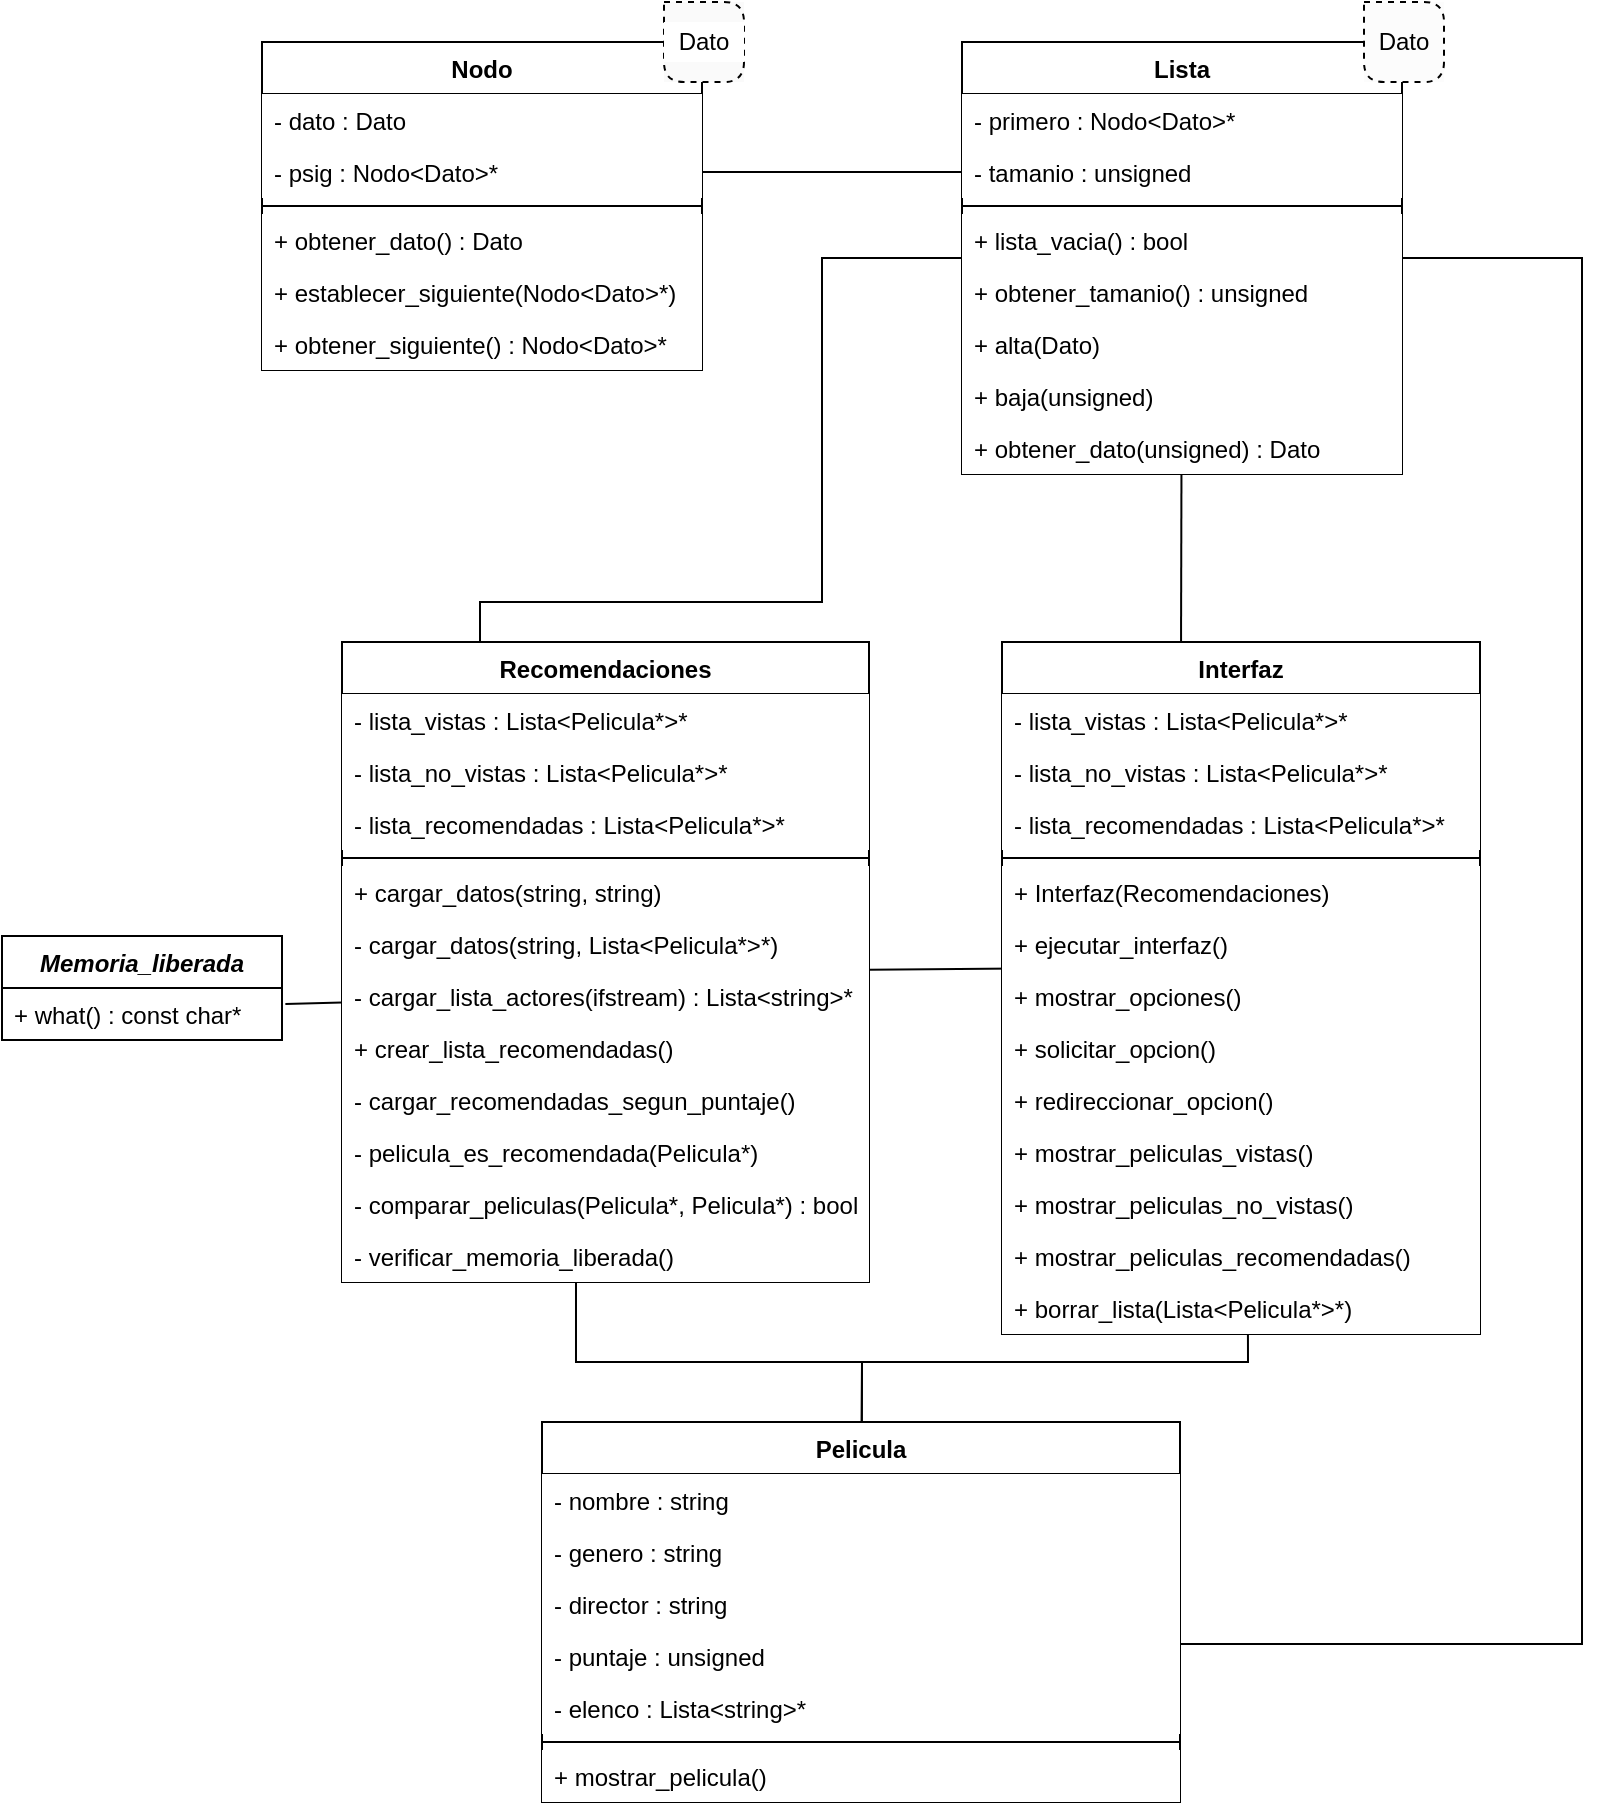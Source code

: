 <mxfile version="13.4.2" type="github">
  <diagram id="9dh1zZpuQxdGnGn2-EJ5" name="Page-1">
    <mxGraphModel dx="2893" dy="1607" grid="1" gridSize="10" guides="1" tooltips="1" connect="1" arrows="1" fold="1" page="1" pageScale="1" pageWidth="827" pageHeight="1169" math="0" shadow="0">
      <root>
        <mxCell id="0" />
        <mxCell id="1" parent="0" />
        <mxCell id="n-AFm8av6x-7B9_5lniA-15" value="" style="group" parent="1" vertex="1" connectable="0">
          <mxGeometry x="130" y="40" width="220" height="190" as="geometry" />
        </mxCell>
        <mxCell id="aDNBMNtZ098S1T6gU87t-5" value="Nodo" style="swimlane;fontStyle=1;align=center;verticalAlign=top;childLayout=stackLayout;horizontal=1;startSize=26;horizontalStack=0;resizeParent=1;resizeParentMax=0;resizeLast=0;collapsible=1;marginBottom=0;" parent="n-AFm8av6x-7B9_5lniA-15" vertex="1">
          <mxGeometry width="220" height="164" as="geometry" />
        </mxCell>
        <mxCell id="aDNBMNtZ098S1T6gU87t-6" value="- dato : Dato" style="text;strokeColor=none;fillColor=#FFFFFF;align=left;verticalAlign=top;spacingLeft=4;spacingRight=4;overflow=hidden;rotatable=0;points=[[0,0.5],[1,0.5]];portConstraint=eastwest;" parent="aDNBMNtZ098S1T6gU87t-5" vertex="1">
          <mxGeometry y="26" width="220" height="26" as="geometry" />
        </mxCell>
        <mxCell id="n-AFm8av6x-7B9_5lniA-1" value="- psig : Nodo&lt;Dato&gt;*" style="text;strokeColor=none;fillColor=#FFFFFF;align=left;verticalAlign=top;spacingLeft=4;spacingRight=4;overflow=hidden;rotatable=0;points=[[0,0.5],[1,0.5]];portConstraint=eastwest;" parent="aDNBMNtZ098S1T6gU87t-5" vertex="1">
          <mxGeometry y="52" width="220" height="26" as="geometry" />
        </mxCell>
        <mxCell id="aDNBMNtZ098S1T6gU87t-7" value="" style="line;strokeWidth=1;fillColor=none;align=left;verticalAlign=middle;spacingTop=-1;spacingLeft=3;spacingRight=3;rotatable=0;labelPosition=right;points=[];portConstraint=eastwest;" parent="aDNBMNtZ098S1T6gU87t-5" vertex="1">
          <mxGeometry y="78" width="220" height="8" as="geometry" />
        </mxCell>
        <mxCell id="n-AFm8av6x-7B9_5lniA-12" value="+ obtener_dato() : Dato" style="text;strokeColor=none;fillColor=#FFFFFF;align=left;verticalAlign=top;spacingLeft=4;spacingRight=4;overflow=hidden;rotatable=0;points=[[0,0.5],[1,0.5]];portConstraint=eastwest;" parent="aDNBMNtZ098S1T6gU87t-5" vertex="1">
          <mxGeometry y="86" width="220" height="26" as="geometry" />
        </mxCell>
        <mxCell id="n-AFm8av6x-7B9_5lniA-13" value="+ establecer_siguiente(Nodo&lt;Dato&gt;*)" style="text;strokeColor=none;fillColor=#FFFFFF;align=left;verticalAlign=top;spacingLeft=4;spacingRight=4;overflow=hidden;rotatable=0;points=[[0,0.5],[1,0.5]];portConstraint=eastwest;" parent="aDNBMNtZ098S1T6gU87t-5" vertex="1">
          <mxGeometry y="112" width="220" height="26" as="geometry" />
        </mxCell>
        <mxCell id="n-AFm8av6x-7B9_5lniA-14" value="+ obtener_siguiente() : Nodo&lt;Dato&gt;*" style="text;strokeColor=none;fillColor=#FFFFFF;align=left;verticalAlign=top;spacingLeft=4;spacingRight=4;overflow=hidden;rotatable=0;points=[[0,0.5],[1,0.5]];portConstraint=eastwest;" parent="aDNBMNtZ098S1T6gU87t-5" vertex="1">
          <mxGeometry y="138" width="220" height="26" as="geometry" />
        </mxCell>
        <mxCell id="n-AFm8av6x-7B9_5lniA-7" value="" style="group;fillColor=#FAFAFA;" parent="1" vertex="1" connectable="0">
          <mxGeometry x="331" y="20" width="40" height="40" as="geometry" />
        </mxCell>
        <mxCell id="n-AFm8av6x-7B9_5lniA-5" value="" style="endArrow=none;dashed=1;html=1;fillColor=#FFFFFF;" parent="n-AFm8av6x-7B9_5lniA-7" edge="1">
          <mxGeometry width="50" height="50" relative="1" as="geometry">
            <mxPoint as="sourcePoint" />
            <mxPoint as="targetPoint" />
            <Array as="points">
              <mxPoint x="40" />
              <mxPoint x="40" y="40" />
              <mxPoint y="40" />
            </Array>
          </mxGeometry>
        </mxCell>
        <mxCell id="n-AFm8av6x-7B9_5lniA-6" value="Dato" style="text;html=1;strokeColor=none;fillColor=#FFFFFF;align=center;verticalAlign=middle;whiteSpace=wrap;rounded=0;" parent="n-AFm8av6x-7B9_5lniA-7" vertex="1">
          <mxGeometry y="10" width="40" height="20" as="geometry" />
        </mxCell>
        <mxCell id="n-AFm8av6x-7B9_5lniA-76" style="edgeStyle=none;rounded=0;orthogonalLoop=1;jettySize=auto;html=1;fillColor=#FCFCFC;entryX=0.091;entryY=0.967;entryDx=0;entryDy=0;entryPerimeter=0;exitX=1;exitY=-0.003;exitDx=0;exitDy=0;exitPerimeter=0;" parent="1" source="n-AFm8av6x-7B9_5lniA-62" target="aDNBMNtZ098S1T6gU87t-40" edge="1">
          <mxGeometry relative="1" as="geometry">
            <mxPoint x="490" y="500" as="targetPoint" />
          </mxGeometry>
        </mxCell>
        <mxCell id="n-AFm8av6x-7B9_5lniA-73" style="edgeStyle=none;rounded=0;orthogonalLoop=1;jettySize=auto;html=1;entryX=0.444;entryY=-0.001;entryDx=0;entryDy=0;entryPerimeter=0;fillColor=#FCFCFC;" parent="1" source="aDNBMNtZ098S1T6gU87t-18" target="n-AFm8av6x-7B9_5lniA-63" edge="1">
          <mxGeometry relative="1" as="geometry">
            <Array as="points">
              <mxPoint x="430" y="700" />
              <mxPoint x="287" y="700" />
            </Array>
          </mxGeometry>
        </mxCell>
        <mxCell id="n-AFm8av6x-7B9_5lniA-74" style="edgeStyle=none;rounded=0;orthogonalLoop=1;jettySize=auto;html=1;entryX=0.514;entryY=0.002;entryDx=0;entryDy=0;entryPerimeter=0;fillColor=#FCFCFC;" parent="1" source="aDNBMNtZ098S1T6gU87t-18" target="n-AFm8av6x-7B9_5lniA-43" edge="1">
          <mxGeometry relative="1" as="geometry">
            <Array as="points">
              <mxPoint x="430" y="700" />
              <mxPoint x="623" y="700" />
            </Array>
          </mxGeometry>
        </mxCell>
        <mxCell id="n-AFm8av6x-7B9_5lniA-70" style="edgeStyle=none;rounded=0;orthogonalLoop=1;jettySize=auto;html=1;fillColor=#FCFCFC;" parent="1" source="n-AFm8av6x-7B9_5lniA-1" edge="1">
          <mxGeometry relative="1" as="geometry">
            <mxPoint x="520" y="105" as="targetPoint" />
          </mxGeometry>
        </mxCell>
        <mxCell id="n-AFm8av6x-7B9_5lniA-71" style="edgeStyle=none;rounded=0;orthogonalLoop=1;jettySize=auto;html=1;entryX=0.374;entryY=0.011;entryDx=0;entryDy=0;entryPerimeter=0;fillColor=#FCFCFC;" parent="1" source="n-AFm8av6x-7B9_5lniA-17" target="n-AFm8av6x-7B9_5lniA-38" edge="1">
          <mxGeometry relative="1" as="geometry" />
        </mxCell>
        <mxCell id="n-AFm8av6x-7B9_5lniA-72" style="rounded=0;orthogonalLoop=1;jettySize=auto;html=1;fillColor=#FCFCFC;" parent="1" source="n-AFm8av6x-7B9_5lniA-17" edge="1">
          <mxGeometry relative="1" as="geometry">
            <mxPoint x="239" y="366" as="targetPoint" />
            <Array as="points">
              <mxPoint x="410" y="148" />
              <mxPoint x="410" y="320" />
              <mxPoint x="239" y="320" />
            </Array>
          </mxGeometry>
        </mxCell>
        <mxCell id="n-AFm8av6x-7B9_5lniA-78" style="edgeStyle=none;rounded=0;orthogonalLoop=1;jettySize=auto;html=1;entryX=0.878;entryY=0.269;entryDx=0;entryDy=0;entryPerimeter=0;fillColor=#FCFCFC;" parent="1" source="n-AFm8av6x-7B9_5lniA-17" target="aDNBMNtZ098S1T6gU87t-25" edge="1">
          <mxGeometry relative="1" as="geometry">
            <Array as="points">
              <mxPoint x="790" y="148" />
              <mxPoint x="790" y="841" />
            </Array>
          </mxGeometry>
        </mxCell>
        <mxCell id="n-AFm8av6x-7B9_5lniA-16" value="" style="group;fillColor=#FFFFFF;" parent="1" vertex="1" connectable="0">
          <mxGeometry x="480" y="40" width="220" height="190" as="geometry" />
        </mxCell>
        <mxCell id="n-AFm8av6x-7B9_5lniA-17" value="Lista" style="swimlane;fontStyle=1;align=center;verticalAlign=top;childLayout=stackLayout;horizontal=1;startSize=26;horizontalStack=0;resizeParent=1;resizeParentMax=0;resizeLast=0;collapsible=1;marginBottom=0;" parent="n-AFm8av6x-7B9_5lniA-16" vertex="1">
          <mxGeometry width="220" height="216" as="geometry" />
        </mxCell>
        <mxCell id="n-AFm8av6x-7B9_5lniA-18" value="- primero : Nodo&lt;Dato&gt;*" style="text;strokeColor=none;fillColor=#FFFFFF;align=left;verticalAlign=top;spacingLeft=4;spacingRight=4;overflow=hidden;rotatable=0;points=[[0,0.5],[1,0.5]];portConstraint=eastwest;" parent="n-AFm8av6x-7B9_5lniA-17" vertex="1">
          <mxGeometry y="26" width="220" height="26" as="geometry" />
        </mxCell>
        <mxCell id="n-AFm8av6x-7B9_5lniA-19" value="- tamanio : unsigned" style="text;strokeColor=none;fillColor=#FFFFFF;align=left;verticalAlign=top;spacingLeft=4;spacingRight=4;overflow=hidden;rotatable=0;points=[[0,0.5],[1,0.5]];portConstraint=eastwest;" parent="n-AFm8av6x-7B9_5lniA-17" vertex="1">
          <mxGeometry y="52" width="220" height="26" as="geometry" />
        </mxCell>
        <mxCell id="n-AFm8av6x-7B9_5lniA-20" value="" style="line;strokeWidth=1;fillColor=none;align=left;verticalAlign=middle;spacingTop=-1;spacingLeft=3;spacingRight=3;rotatable=0;labelPosition=right;points=[];portConstraint=eastwest;" parent="n-AFm8av6x-7B9_5lniA-17" vertex="1">
          <mxGeometry y="78" width="220" height="8" as="geometry" />
        </mxCell>
        <mxCell id="n-AFm8av6x-7B9_5lniA-22" value="+ lista_vacia() : bool" style="text;strokeColor=none;fillColor=#FFFFFF;align=left;verticalAlign=top;spacingLeft=4;spacingRight=4;overflow=hidden;rotatable=0;points=[[0,0.5],[1,0.5]];portConstraint=eastwest;" parent="n-AFm8av6x-7B9_5lniA-17" vertex="1">
          <mxGeometry y="86" width="220" height="26" as="geometry" />
        </mxCell>
        <mxCell id="n-AFm8av6x-7B9_5lniA-23" value="+ obtener_tamanio() : unsigned" style="text;strokeColor=none;fillColor=#FFFFFF;align=left;verticalAlign=top;spacingLeft=4;spacingRight=4;overflow=hidden;rotatable=0;points=[[0,0.5],[1,0.5]];portConstraint=eastwest;" parent="n-AFm8av6x-7B9_5lniA-17" vertex="1">
          <mxGeometry y="112" width="220" height="26" as="geometry" />
        </mxCell>
        <mxCell id="n-AFm8av6x-7B9_5lniA-24" value="+ alta(Dato)" style="text;strokeColor=none;fillColor=#FFFFFF;align=left;verticalAlign=top;spacingLeft=4;spacingRight=4;overflow=hidden;rotatable=0;points=[[0,0.5],[1,0.5]];portConstraint=eastwest;" parent="n-AFm8av6x-7B9_5lniA-17" vertex="1">
          <mxGeometry y="138" width="220" height="26" as="geometry" />
        </mxCell>
        <mxCell id="n-AFm8av6x-7B9_5lniA-28" value="+ baja(unsigned)" style="text;strokeColor=none;fillColor=#FFFFFF;align=left;verticalAlign=top;spacingLeft=4;spacingRight=4;overflow=hidden;rotatable=0;points=[[0,0.5],[1,0.5]];portConstraint=eastwest;" parent="n-AFm8av6x-7B9_5lniA-17" vertex="1">
          <mxGeometry y="164" width="220" height="26" as="geometry" />
        </mxCell>
        <mxCell id="n-AFm8av6x-7B9_5lniA-29" value="+ obtener_dato(unsigned) : Dato" style="text;strokeColor=none;fillColor=#FFFFFF;align=left;verticalAlign=top;spacingLeft=4;spacingRight=4;overflow=hidden;rotatable=0;points=[[0,0.5],[1,0.5]];portConstraint=eastwest;" parent="n-AFm8av6x-7B9_5lniA-17" vertex="1">
          <mxGeometry y="190" width="220" height="26" as="geometry" />
        </mxCell>
        <mxCell id="n-AFm8av6x-7B9_5lniA-27" value="" style="group;fillColor=#FCFCFC;" parent="1" vertex="1" connectable="0">
          <mxGeometry x="681" y="20" width="40" height="40" as="geometry" />
        </mxCell>
        <mxCell id="n-AFm8av6x-7B9_5lniA-26" value="" style="endArrow=none;dashed=1;html=1;fillColor=#FFFFFF;" parent="n-AFm8av6x-7B9_5lniA-27" edge="1">
          <mxGeometry width="50" height="50" relative="1" as="geometry">
            <mxPoint as="sourcePoint" />
            <mxPoint as="targetPoint" />
            <Array as="points">
              <mxPoint x="40" />
              <mxPoint x="40" y="40" />
              <mxPoint y="40" />
            </Array>
          </mxGeometry>
        </mxCell>
        <mxCell id="n-AFm8av6x-7B9_5lniA-25" value="Dato" style="text;html=1;strokeColor=none;fillColor=none;align=center;verticalAlign=middle;whiteSpace=wrap;rounded=0;" parent="n-AFm8av6x-7B9_5lniA-27" vertex="1">
          <mxGeometry y="10" width="40" height="20" as="geometry" />
        </mxCell>
        <mxCell id="aDNBMNtZ098S1T6gU87t-37" value="Interfaz" style="swimlane;fontStyle=1;align=center;verticalAlign=top;childLayout=stackLayout;horizontal=1;startSize=26;horizontalStack=0;resizeParent=1;resizeParentMax=0;resizeLast=0;collapsible=1;marginBottom=0;fillColor=#FFFFFF;" parent="1" vertex="1">
          <mxGeometry x="500" y="340" width="239" height="346" as="geometry" />
        </mxCell>
        <mxCell id="aDNBMNtZ098S1T6gU87t-38" value="- lista_vistas : Lista&lt;Pelicula*&gt;*" style="text;strokeColor=none;fillColor=#FFFFFF;align=left;verticalAlign=top;spacingLeft=4;spacingRight=4;overflow=hidden;rotatable=0;points=[[0,0.5],[1,0.5]];portConstraint=eastwest;" parent="aDNBMNtZ098S1T6gU87t-37" vertex="1">
          <mxGeometry y="26" width="239" height="26" as="geometry" />
        </mxCell>
        <mxCell id="n-AFm8av6x-7B9_5lniA-38" value="- lista_no_vistas : Lista&lt;Pelicula*&gt;*" style="text;strokeColor=none;fillColor=#FFFFFF;align=left;verticalAlign=top;spacingLeft=4;spacingRight=4;overflow=hidden;rotatable=0;points=[[0,0.5],[1,0.5]];portConstraint=eastwest;" parent="aDNBMNtZ098S1T6gU87t-37" vertex="1">
          <mxGeometry y="52" width="239" height="26" as="geometry" />
        </mxCell>
        <mxCell id="n-AFm8av6x-7B9_5lniA-34" value="- lista_recomendadas : Lista&lt;Pelicula*&gt;*" style="text;strokeColor=none;fillColor=#FFFFFF;align=left;verticalAlign=top;spacingLeft=4;spacingRight=4;overflow=hidden;rotatable=0;points=[[0,0.5],[1,0.5]];portConstraint=eastwest;" parent="aDNBMNtZ098S1T6gU87t-37" vertex="1">
          <mxGeometry y="78" width="239" height="26" as="geometry" />
        </mxCell>
        <mxCell id="aDNBMNtZ098S1T6gU87t-39" value="" style="line;strokeWidth=1;fillColor=none;align=left;verticalAlign=middle;spacingTop=-1;spacingLeft=3;spacingRight=3;rotatable=0;labelPosition=right;points=[];portConstraint=eastwest;" parent="aDNBMNtZ098S1T6gU87t-37" vertex="1">
          <mxGeometry y="104" width="239" height="8" as="geometry" />
        </mxCell>
        <mxCell id="n-AFm8av6x-7B9_5lniA-39" value="+ Interfaz(Recomendaciones)" style="text;strokeColor=none;fillColor=#FFFFFF;align=left;verticalAlign=top;spacingLeft=4;spacingRight=4;overflow=hidden;rotatable=0;points=[[0,0.5],[1,0.5]];portConstraint=eastwest;" parent="aDNBMNtZ098S1T6gU87t-37" vertex="1">
          <mxGeometry y="112" width="239" height="26" as="geometry" />
        </mxCell>
        <mxCell id="aDNBMNtZ098S1T6gU87t-40" value="+ ejecutar_interfaz()" style="text;strokeColor=none;fillColor=#FFFFFF;align=left;verticalAlign=top;spacingLeft=4;spacingRight=4;overflow=hidden;rotatable=0;points=[[0,0.5],[1,0.5]];portConstraint=eastwest;" parent="aDNBMNtZ098S1T6gU87t-37" vertex="1">
          <mxGeometry y="138" width="239" height="26" as="geometry" />
        </mxCell>
        <mxCell id="aDNBMNtZ098S1T6gU87t-41" value="+ mostrar_opciones()" style="text;strokeColor=none;fillColor=#FFFFFF;align=left;verticalAlign=top;spacingLeft=4;spacingRight=4;overflow=hidden;rotatable=0;points=[[0,0.5],[1,0.5]];portConstraint=eastwest;" parent="aDNBMNtZ098S1T6gU87t-37" vertex="1">
          <mxGeometry y="164" width="239" height="26" as="geometry" />
        </mxCell>
        <mxCell id="aDNBMNtZ098S1T6gU87t-42" value="+ solicitar_opcion()" style="text;strokeColor=none;fillColor=#FFFFFF;align=left;verticalAlign=top;spacingLeft=4;spacingRight=4;overflow=hidden;rotatable=0;points=[[0,0.5],[1,0.5]];portConstraint=eastwest;" parent="aDNBMNtZ098S1T6gU87t-37" vertex="1">
          <mxGeometry y="190" width="239" height="26" as="geometry" />
        </mxCell>
        <mxCell id="n-AFm8av6x-7B9_5lniA-41" value="+ redireccionar_opcion()" style="text;strokeColor=none;fillColor=#FFFFFF;align=left;verticalAlign=top;spacingLeft=4;spacingRight=4;overflow=hidden;rotatable=0;points=[[0,0.5],[1,0.5]];portConstraint=eastwest;" parent="aDNBMNtZ098S1T6gU87t-37" vertex="1">
          <mxGeometry y="216" width="239" height="26" as="geometry" />
        </mxCell>
        <mxCell id="aDNBMNtZ098S1T6gU87t-43" value="+ mostrar_peliculas_vistas()" style="text;strokeColor=none;fillColor=#FFFFFF;align=left;verticalAlign=top;spacingLeft=4;spacingRight=4;overflow=hidden;rotatable=0;points=[[0,0.5],[1,0.5]];portConstraint=eastwest;" parent="aDNBMNtZ098S1T6gU87t-37" vertex="1">
          <mxGeometry y="242" width="239" height="26" as="geometry" />
        </mxCell>
        <mxCell id="n-AFm8av6x-7B9_5lniA-42" value="+ mostrar_peliculas_no_vistas()" style="text;strokeColor=none;fillColor=#FFFFFF;align=left;verticalAlign=top;spacingLeft=4;spacingRight=4;overflow=hidden;rotatable=0;points=[[0,0.5],[1,0.5]];portConstraint=eastwest;" parent="aDNBMNtZ098S1T6gU87t-37" vertex="1">
          <mxGeometry y="268" width="239" height="26" as="geometry" />
        </mxCell>
        <mxCell id="n-AFm8av6x-7B9_5lniA-43" value="+ mostrar_peliculas_recomendadas()" style="text;strokeColor=none;fillColor=#FFFFFF;align=left;verticalAlign=top;spacingLeft=4;spacingRight=4;overflow=hidden;rotatable=0;points=[[0,0.5],[1,0.5]];portConstraint=eastwest;" parent="aDNBMNtZ098S1T6gU87t-37" vertex="1">
          <mxGeometry y="294" width="239" height="26" as="geometry" />
        </mxCell>
        <mxCell id="qo-4sZpLzfLBjrqJbudx-18" value="+ borrar_lista(Lista&lt;Pelicula*&gt;*)" style="text;strokeColor=none;fillColor=#FFFFFF;align=left;verticalAlign=top;spacingLeft=4;spacingRight=4;overflow=hidden;rotatable=0;points=[[0,0.5],[1,0.5]];portConstraint=eastwest;" parent="aDNBMNtZ098S1T6gU87t-37" vertex="1">
          <mxGeometry y="320" width="239" height="26" as="geometry" />
        </mxCell>
        <mxCell id="aDNBMNtZ098S1T6gU87t-18" value="Pelicula" style="swimlane;fontStyle=1;align=center;verticalAlign=top;childLayout=stackLayout;horizontal=1;startSize=26;horizontalStack=0;resizeParent=1;resizeParentMax=0;resizeLast=0;collapsible=1;marginBottom=0;fillColor=#FFFFFF;" parent="1" vertex="1">
          <mxGeometry x="270" y="730" width="319" height="190" as="geometry" />
        </mxCell>
        <mxCell id="aDNBMNtZ098S1T6gU87t-19" value="- nombre : string" style="text;strokeColor=none;fillColor=#FFFFFF;align=left;verticalAlign=top;spacingLeft=4;spacingRight=4;overflow=hidden;rotatable=0;points=[[0,0.5],[1,0.5]];portConstraint=eastwest;" parent="aDNBMNtZ098S1T6gU87t-18" vertex="1">
          <mxGeometry y="26" width="319" height="26" as="geometry" />
        </mxCell>
        <mxCell id="aDNBMNtZ098S1T6gU87t-24" value="- genero : string" style="text;strokeColor=none;fillColor=#FFFFFF;align=left;verticalAlign=top;spacingLeft=4;spacingRight=4;overflow=hidden;rotatable=0;points=[[0,0.5],[1,0.5]];portConstraint=eastwest;" parent="aDNBMNtZ098S1T6gU87t-18" vertex="1">
          <mxGeometry y="52" width="319" height="26" as="geometry" />
        </mxCell>
        <mxCell id="aDNBMNtZ098S1T6gU87t-26" value="- director : string" style="text;strokeColor=none;fillColor=#FFFFFF;align=left;verticalAlign=top;spacingLeft=4;spacingRight=4;overflow=hidden;rotatable=0;points=[[0,0.5],[1,0.5]];portConstraint=eastwest;" parent="aDNBMNtZ098S1T6gU87t-18" vertex="1">
          <mxGeometry y="78" width="319" height="26" as="geometry" />
        </mxCell>
        <mxCell id="aDNBMNtZ098S1T6gU87t-25" value="- puntaje : unsigned" style="text;strokeColor=none;fillColor=#FFFFFF;align=left;verticalAlign=top;spacingLeft=4;spacingRight=4;overflow=hidden;rotatable=0;points=[[0,0.5],[1,0.5]];portConstraint=eastwest;" parent="aDNBMNtZ098S1T6gU87t-18" vertex="1">
          <mxGeometry y="104" width="319" height="26" as="geometry" />
        </mxCell>
        <mxCell id="aDNBMNtZ098S1T6gU87t-27" value="- elenco : Lista&lt;string&gt;*" style="text;strokeColor=none;fillColor=#FFFFFF;align=left;verticalAlign=top;spacingLeft=4;spacingRight=4;overflow=hidden;rotatable=0;points=[[0,0.5],[1,0.5]];portConstraint=eastwest;" parent="aDNBMNtZ098S1T6gU87t-18" vertex="1">
          <mxGeometry y="130" width="319" height="26" as="geometry" />
        </mxCell>
        <mxCell id="aDNBMNtZ098S1T6gU87t-20" value="" style="line;strokeWidth=1;fillColor=none;align=left;verticalAlign=middle;spacingTop=-1;spacingLeft=3;spacingRight=3;rotatable=0;labelPosition=right;points=[];portConstraint=eastwest;" parent="aDNBMNtZ098S1T6gU87t-18" vertex="1">
          <mxGeometry y="156" width="319" height="8" as="geometry" />
        </mxCell>
        <mxCell id="aDNBMNtZ098S1T6gU87t-21" value="+ mostrar_pelicula()" style="text;strokeColor=none;fillColor=#FFFFFF;align=left;verticalAlign=top;spacingLeft=4;spacingRight=4;overflow=hidden;rotatable=0;points=[[0,0.5],[1,0.5]];portConstraint=eastwest;" parent="aDNBMNtZ098S1T6gU87t-18" vertex="1">
          <mxGeometry y="164" width="319" height="26" as="geometry" />
        </mxCell>
        <mxCell id="n-AFm8av6x-7B9_5lniA-55" value="Recomendaciones" style="swimlane;fontStyle=1;align=center;verticalAlign=top;childLayout=stackLayout;horizontal=1;startSize=26;horizontalStack=0;resizeParent=1;resizeParentMax=0;resizeLast=0;collapsible=1;marginBottom=0;fillColor=#FFFFFF;strokeColor=#000000;" parent="1" vertex="1">
          <mxGeometry x="170" y="340" width="263.5" height="320" as="geometry" />
        </mxCell>
        <mxCell id="n-AFm8av6x-7B9_5lniA-56" value="- lista_vistas : Lista&lt;Pelicula*&gt;*" style="text;strokeColor=none;fillColor=#FFFFFF;align=left;verticalAlign=top;spacingLeft=4;spacingRight=4;overflow=hidden;rotatable=0;points=[[0,0.5],[1,0.5]];portConstraint=eastwest;" parent="n-AFm8av6x-7B9_5lniA-55" vertex="1">
          <mxGeometry y="26" width="263.5" height="26" as="geometry" />
        </mxCell>
        <mxCell id="n-AFm8av6x-7B9_5lniA-57" value="- lista_no_vistas : Lista&lt;Pelicula*&gt;*" style="text;strokeColor=none;fillColor=#FFFFFF;align=left;verticalAlign=top;spacingLeft=4;spacingRight=4;overflow=hidden;rotatable=0;points=[[0,0.5],[1,0.5]];portConstraint=eastwest;" parent="n-AFm8av6x-7B9_5lniA-55" vertex="1">
          <mxGeometry y="52" width="263.5" height="26" as="geometry" />
        </mxCell>
        <mxCell id="n-AFm8av6x-7B9_5lniA-58" value="- lista_recomendadas : Lista&lt;Pelicula*&gt;*" style="text;strokeColor=none;fillColor=#FFFFFF;align=left;verticalAlign=top;spacingLeft=4;spacingRight=4;overflow=hidden;rotatable=0;points=[[0,0.5],[1,0.5]];portConstraint=eastwest;" parent="n-AFm8av6x-7B9_5lniA-55" vertex="1">
          <mxGeometry y="78" width="263.5" height="26" as="geometry" />
        </mxCell>
        <mxCell id="n-AFm8av6x-7B9_5lniA-59" value="" style="line;strokeWidth=1;fillColor=none;align=left;verticalAlign=middle;spacingTop=-1;spacingLeft=3;spacingRight=3;rotatable=0;labelPosition=right;points=[];portConstraint=eastwest;" parent="n-AFm8av6x-7B9_5lniA-55" vertex="1">
          <mxGeometry y="104" width="263.5" height="8" as="geometry" />
        </mxCell>
        <mxCell id="n-AFm8av6x-7B9_5lniA-66" value="+ cargar_datos(string, string)" style="text;strokeColor=none;fillColor=#FFFFFF;align=left;verticalAlign=top;spacingLeft=4;spacingRight=4;overflow=hidden;rotatable=0;points=[[0,0.5],[1,0.5]];portConstraint=eastwest;" parent="n-AFm8av6x-7B9_5lniA-55" vertex="1">
          <mxGeometry y="112" width="263.5" height="26" as="geometry" />
        </mxCell>
        <mxCell id="n-AFm8av6x-7B9_5lniA-61" value="- cargar_datos(string, Lista&lt;Pelicula*&gt;*)" style="text;strokeColor=none;fillColor=#FFFFFF;align=left;verticalAlign=top;spacingLeft=4;spacingRight=4;overflow=hidden;rotatable=0;points=[[0,0.5],[1,0.5]];portConstraint=eastwest;" parent="n-AFm8av6x-7B9_5lniA-55" vertex="1">
          <mxGeometry y="138" width="263.5" height="26" as="geometry" />
        </mxCell>
        <mxCell id="n-AFm8av6x-7B9_5lniA-62" value="- cargar_lista_actores(ifstream) : Lista&lt;string&gt;*" style="text;strokeColor=none;fillColor=#FFFFFF;align=left;verticalAlign=top;spacingLeft=4;spacingRight=4;overflow=hidden;rotatable=0;points=[[0,0.5],[1,0.5]];portConstraint=eastwest;" parent="n-AFm8av6x-7B9_5lniA-55" vertex="1">
          <mxGeometry y="164" width="263.5" height="26" as="geometry" />
        </mxCell>
        <mxCell id="n-AFm8av6x-7B9_5lniA-67" value="+ crear_lista_recomendadas()" style="text;strokeColor=none;fillColor=#FFFFFF;align=left;verticalAlign=top;spacingLeft=4;spacingRight=4;overflow=hidden;rotatable=0;points=[[0,0.5],[1,0.5]];portConstraint=eastwest;" parent="n-AFm8av6x-7B9_5lniA-55" vertex="1">
          <mxGeometry y="190" width="263.5" height="26" as="geometry" />
        </mxCell>
        <mxCell id="n-AFm8av6x-7B9_5lniA-64" value="- cargar_recomendadas_segun_puntaje()" style="text;strokeColor=none;fillColor=#FFFFFF;align=left;verticalAlign=top;spacingLeft=4;spacingRight=4;overflow=hidden;rotatable=0;points=[[0,0.5],[1,0.5]];portConstraint=eastwest;" parent="n-AFm8av6x-7B9_5lniA-55" vertex="1">
          <mxGeometry y="216" width="263.5" height="26" as="geometry" />
        </mxCell>
        <mxCell id="n-AFm8av6x-7B9_5lniA-65" value="- pelicula_es_recomendada(Pelicula*)" style="text;strokeColor=none;fillColor=#FFFFFF;align=left;verticalAlign=top;spacingLeft=4;spacingRight=4;overflow=hidden;rotatable=0;points=[[0,0.5],[1,0.5]];portConstraint=eastwest;" parent="n-AFm8av6x-7B9_5lniA-55" vertex="1">
          <mxGeometry y="242" width="263.5" height="26" as="geometry" />
        </mxCell>
        <mxCell id="n-AFm8av6x-7B9_5lniA-60" value="- comparar_peliculas(Pelicula*, Pelicula*) : bool" style="text;strokeColor=none;fillColor=#FFFFFF;align=left;verticalAlign=top;spacingLeft=4;spacingRight=4;overflow=hidden;rotatable=0;points=[[0,0.5],[1,0.5]];portConstraint=eastwest;" parent="n-AFm8av6x-7B9_5lniA-55" vertex="1">
          <mxGeometry y="268" width="263.5" height="26" as="geometry" />
        </mxCell>
        <mxCell id="n-AFm8av6x-7B9_5lniA-63" value="- verificar_memoria_liberada()" style="text;strokeColor=none;fillColor=#FFFFFF;align=left;verticalAlign=top;spacingLeft=4;spacingRight=4;overflow=hidden;rotatable=0;points=[[0,0.5],[1,0.5]];portConstraint=eastwest;" parent="n-AFm8av6x-7B9_5lniA-55" vertex="1">
          <mxGeometry y="294" width="263.5" height="26" as="geometry" />
        </mxCell>
        <mxCell id="n-AFm8av6x-7B9_5lniA-44" value="Memoria_liberada" style="swimlane;fontStyle=3;align=center;verticalAlign=top;childLayout=stackLayout;horizontal=1;startSize=26;horizontalStack=0;resizeParent=1;resizeParentMax=0;resizeLast=0;collapsible=1;marginBottom=0;" parent="1" vertex="1">
          <mxGeometry y="487" width="140" height="52" as="geometry" />
        </mxCell>
        <mxCell id="n-AFm8av6x-7B9_5lniA-51" value="+ what() : const char*" style="text;strokeColor=none;fillColor=none;align=left;verticalAlign=top;spacingLeft=4;spacingRight=4;overflow=hidden;rotatable=0;points=[[0,0.5],[1,0.5]];portConstraint=eastwest;" parent="n-AFm8av6x-7B9_5lniA-44" vertex="1">
          <mxGeometry y="26" width="140" height="26" as="geometry" />
        </mxCell>
        <mxCell id="KtmQiHUGMBJBXZ_31D4n-3" value="" style="edgeStyle=none;rounded=1;orthogonalLoop=1;jettySize=auto;html=1;endArrow=none;endFill=0;strokeColor=#000000;exitX=1.012;exitY=0.308;exitDx=0;exitDy=0;exitPerimeter=0;" edge="1" parent="1" source="n-AFm8av6x-7B9_5lniA-51" target="n-AFm8av6x-7B9_5lniA-62">
          <mxGeometry relative="1" as="geometry" />
        </mxCell>
      </root>
    </mxGraphModel>
  </diagram>
</mxfile>
